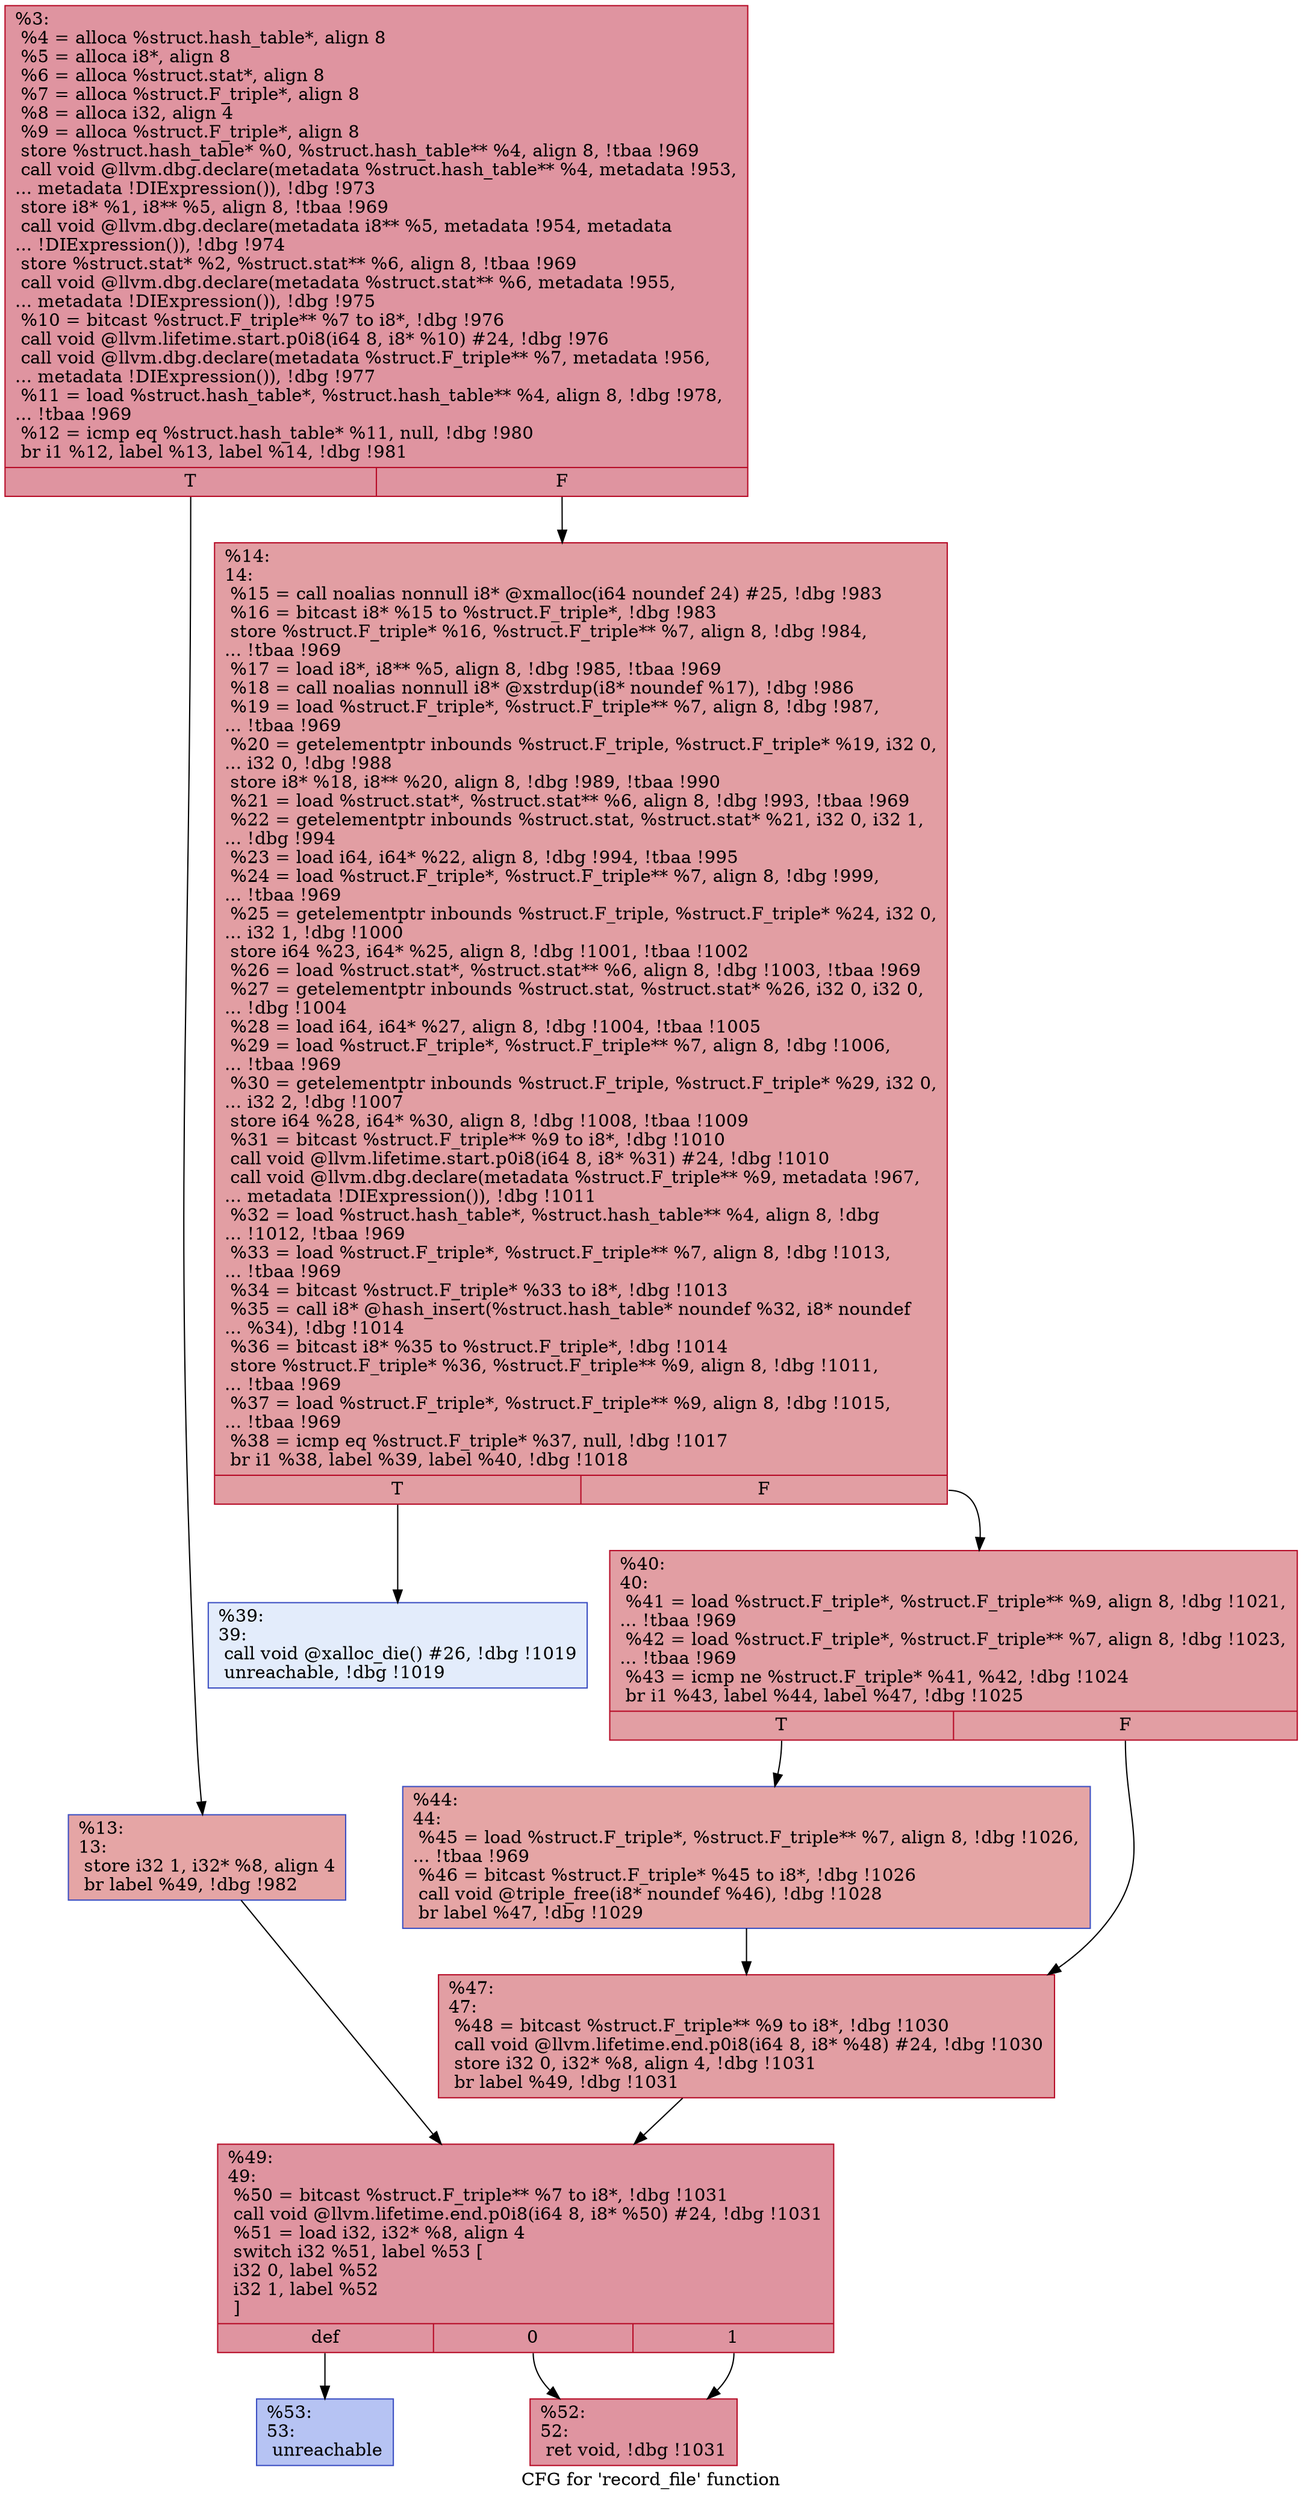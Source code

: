 digraph "CFG for 'record_file' function" {
	label="CFG for 'record_file' function";

	Node0xbffba0 [shape=record,color="#b70d28ff", style=filled, fillcolor="#b70d2870",label="{%3:\l  %4 = alloca %struct.hash_table*, align 8\l  %5 = alloca i8*, align 8\l  %6 = alloca %struct.stat*, align 8\l  %7 = alloca %struct.F_triple*, align 8\l  %8 = alloca i32, align 4\l  %9 = alloca %struct.F_triple*, align 8\l  store %struct.hash_table* %0, %struct.hash_table** %4, align 8, !tbaa !969\l  call void @llvm.dbg.declare(metadata %struct.hash_table** %4, metadata !953,\l... metadata !DIExpression()), !dbg !973\l  store i8* %1, i8** %5, align 8, !tbaa !969\l  call void @llvm.dbg.declare(metadata i8** %5, metadata !954, metadata\l... !DIExpression()), !dbg !974\l  store %struct.stat* %2, %struct.stat** %6, align 8, !tbaa !969\l  call void @llvm.dbg.declare(metadata %struct.stat** %6, metadata !955,\l... metadata !DIExpression()), !dbg !975\l  %10 = bitcast %struct.F_triple** %7 to i8*, !dbg !976\l  call void @llvm.lifetime.start.p0i8(i64 8, i8* %10) #24, !dbg !976\l  call void @llvm.dbg.declare(metadata %struct.F_triple** %7, metadata !956,\l... metadata !DIExpression()), !dbg !977\l  %11 = load %struct.hash_table*, %struct.hash_table** %4, align 8, !dbg !978,\l... !tbaa !969\l  %12 = icmp eq %struct.hash_table* %11, null, !dbg !980\l  br i1 %12, label %13, label %14, !dbg !981\l|{<s0>T|<s1>F}}"];
	Node0xbffba0:s0 -> Node0xbffc50;
	Node0xbffba0:s1 -> Node0xbffca0;
	Node0xbffc50 [shape=record,color="#3d50c3ff", style=filled, fillcolor="#c5333470",label="{%13:\l13:                                               \l  store i32 1, i32* %8, align 4\l  br label %49, !dbg !982\l}"];
	Node0xbffc50 -> Node0xbffe30;
	Node0xbffca0 [shape=record,color="#b70d28ff", style=filled, fillcolor="#be242e70",label="{%14:\l14:                                               \l  %15 = call noalias nonnull i8* @xmalloc(i64 noundef 24) #25, !dbg !983\l  %16 = bitcast i8* %15 to %struct.F_triple*, !dbg !983\l  store %struct.F_triple* %16, %struct.F_triple** %7, align 8, !dbg !984,\l... !tbaa !969\l  %17 = load i8*, i8** %5, align 8, !dbg !985, !tbaa !969\l  %18 = call noalias nonnull i8* @xstrdup(i8* noundef %17), !dbg !986\l  %19 = load %struct.F_triple*, %struct.F_triple** %7, align 8, !dbg !987,\l... !tbaa !969\l  %20 = getelementptr inbounds %struct.F_triple, %struct.F_triple* %19, i32 0,\l... i32 0, !dbg !988\l  store i8* %18, i8** %20, align 8, !dbg !989, !tbaa !990\l  %21 = load %struct.stat*, %struct.stat** %6, align 8, !dbg !993, !tbaa !969\l  %22 = getelementptr inbounds %struct.stat, %struct.stat* %21, i32 0, i32 1,\l... !dbg !994\l  %23 = load i64, i64* %22, align 8, !dbg !994, !tbaa !995\l  %24 = load %struct.F_triple*, %struct.F_triple** %7, align 8, !dbg !999,\l... !tbaa !969\l  %25 = getelementptr inbounds %struct.F_triple, %struct.F_triple* %24, i32 0,\l... i32 1, !dbg !1000\l  store i64 %23, i64* %25, align 8, !dbg !1001, !tbaa !1002\l  %26 = load %struct.stat*, %struct.stat** %6, align 8, !dbg !1003, !tbaa !969\l  %27 = getelementptr inbounds %struct.stat, %struct.stat* %26, i32 0, i32 0,\l... !dbg !1004\l  %28 = load i64, i64* %27, align 8, !dbg !1004, !tbaa !1005\l  %29 = load %struct.F_triple*, %struct.F_triple** %7, align 8, !dbg !1006,\l... !tbaa !969\l  %30 = getelementptr inbounds %struct.F_triple, %struct.F_triple* %29, i32 0,\l... i32 2, !dbg !1007\l  store i64 %28, i64* %30, align 8, !dbg !1008, !tbaa !1009\l  %31 = bitcast %struct.F_triple** %9 to i8*, !dbg !1010\l  call void @llvm.lifetime.start.p0i8(i64 8, i8* %31) #24, !dbg !1010\l  call void @llvm.dbg.declare(metadata %struct.F_triple** %9, metadata !967,\l... metadata !DIExpression()), !dbg !1011\l  %32 = load %struct.hash_table*, %struct.hash_table** %4, align 8, !dbg\l... !1012, !tbaa !969\l  %33 = load %struct.F_triple*, %struct.F_triple** %7, align 8, !dbg !1013,\l... !tbaa !969\l  %34 = bitcast %struct.F_triple* %33 to i8*, !dbg !1013\l  %35 = call i8* @hash_insert(%struct.hash_table* noundef %32, i8* noundef\l... %34), !dbg !1014\l  %36 = bitcast i8* %35 to %struct.F_triple*, !dbg !1014\l  store %struct.F_triple* %36, %struct.F_triple** %9, align 8, !dbg !1011,\l... !tbaa !969\l  %37 = load %struct.F_triple*, %struct.F_triple** %9, align 8, !dbg !1015,\l... !tbaa !969\l  %38 = icmp eq %struct.F_triple* %37, null, !dbg !1017\l  br i1 %38, label %39, label %40, !dbg !1018\l|{<s0>T|<s1>F}}"];
	Node0xbffca0:s0 -> Node0xbffcf0;
	Node0xbffca0:s1 -> Node0xbffd40;
	Node0xbffcf0 [shape=record,color="#3d50c3ff", style=filled, fillcolor="#bfd3f670",label="{%39:\l39:                                               \l  call void @xalloc_die() #26, !dbg !1019\l  unreachable, !dbg !1019\l}"];
	Node0xbffd40 [shape=record,color="#b70d28ff", style=filled, fillcolor="#be242e70",label="{%40:\l40:                                               \l  %41 = load %struct.F_triple*, %struct.F_triple** %9, align 8, !dbg !1021,\l... !tbaa !969\l  %42 = load %struct.F_triple*, %struct.F_triple** %7, align 8, !dbg !1023,\l... !tbaa !969\l  %43 = icmp ne %struct.F_triple* %41, %42, !dbg !1024\l  br i1 %43, label %44, label %47, !dbg !1025\l|{<s0>T|<s1>F}}"];
	Node0xbffd40:s0 -> Node0xbffd90;
	Node0xbffd40:s1 -> Node0xbffde0;
	Node0xbffd90 [shape=record,color="#3d50c3ff", style=filled, fillcolor="#c5333470",label="{%44:\l44:                                               \l  %45 = load %struct.F_triple*, %struct.F_triple** %7, align 8, !dbg !1026,\l... !tbaa !969\l  %46 = bitcast %struct.F_triple* %45 to i8*, !dbg !1026\l  call void @triple_free(i8* noundef %46), !dbg !1028\l  br label %47, !dbg !1029\l}"];
	Node0xbffd90 -> Node0xbffde0;
	Node0xbffde0 [shape=record,color="#b70d28ff", style=filled, fillcolor="#be242e70",label="{%47:\l47:                                               \l  %48 = bitcast %struct.F_triple** %9 to i8*, !dbg !1030\l  call void @llvm.lifetime.end.p0i8(i64 8, i8* %48) #24, !dbg !1030\l  store i32 0, i32* %8, align 4, !dbg !1031\l  br label %49, !dbg !1031\l}"];
	Node0xbffde0 -> Node0xbffe30;
	Node0xbffe30 [shape=record,color="#b70d28ff", style=filled, fillcolor="#b70d2870",label="{%49:\l49:                                               \l  %50 = bitcast %struct.F_triple** %7 to i8*, !dbg !1031\l  call void @llvm.lifetime.end.p0i8(i64 8, i8* %50) #24, !dbg !1031\l  %51 = load i32, i32* %8, align 4\l  switch i32 %51, label %53 [\l    i32 0, label %52\l    i32 1, label %52\l  ]\l|{<s0>def|<s1>0|<s2>1}}"];
	Node0xbffe30:s0 -> Node0xbffed0;
	Node0xbffe30:s1 -> Node0xbffe80;
	Node0xbffe30:s2 -> Node0xbffe80;
	Node0xbffe80 [shape=record,color="#b70d28ff", style=filled, fillcolor="#b70d2870",label="{%52:\l52:                                               \l  ret void, !dbg !1031\l}"];
	Node0xbffed0 [shape=record,color="#3d50c3ff", style=filled, fillcolor="#5977e370",label="{%53:\l53:                                               \l  unreachable\l}"];
}

